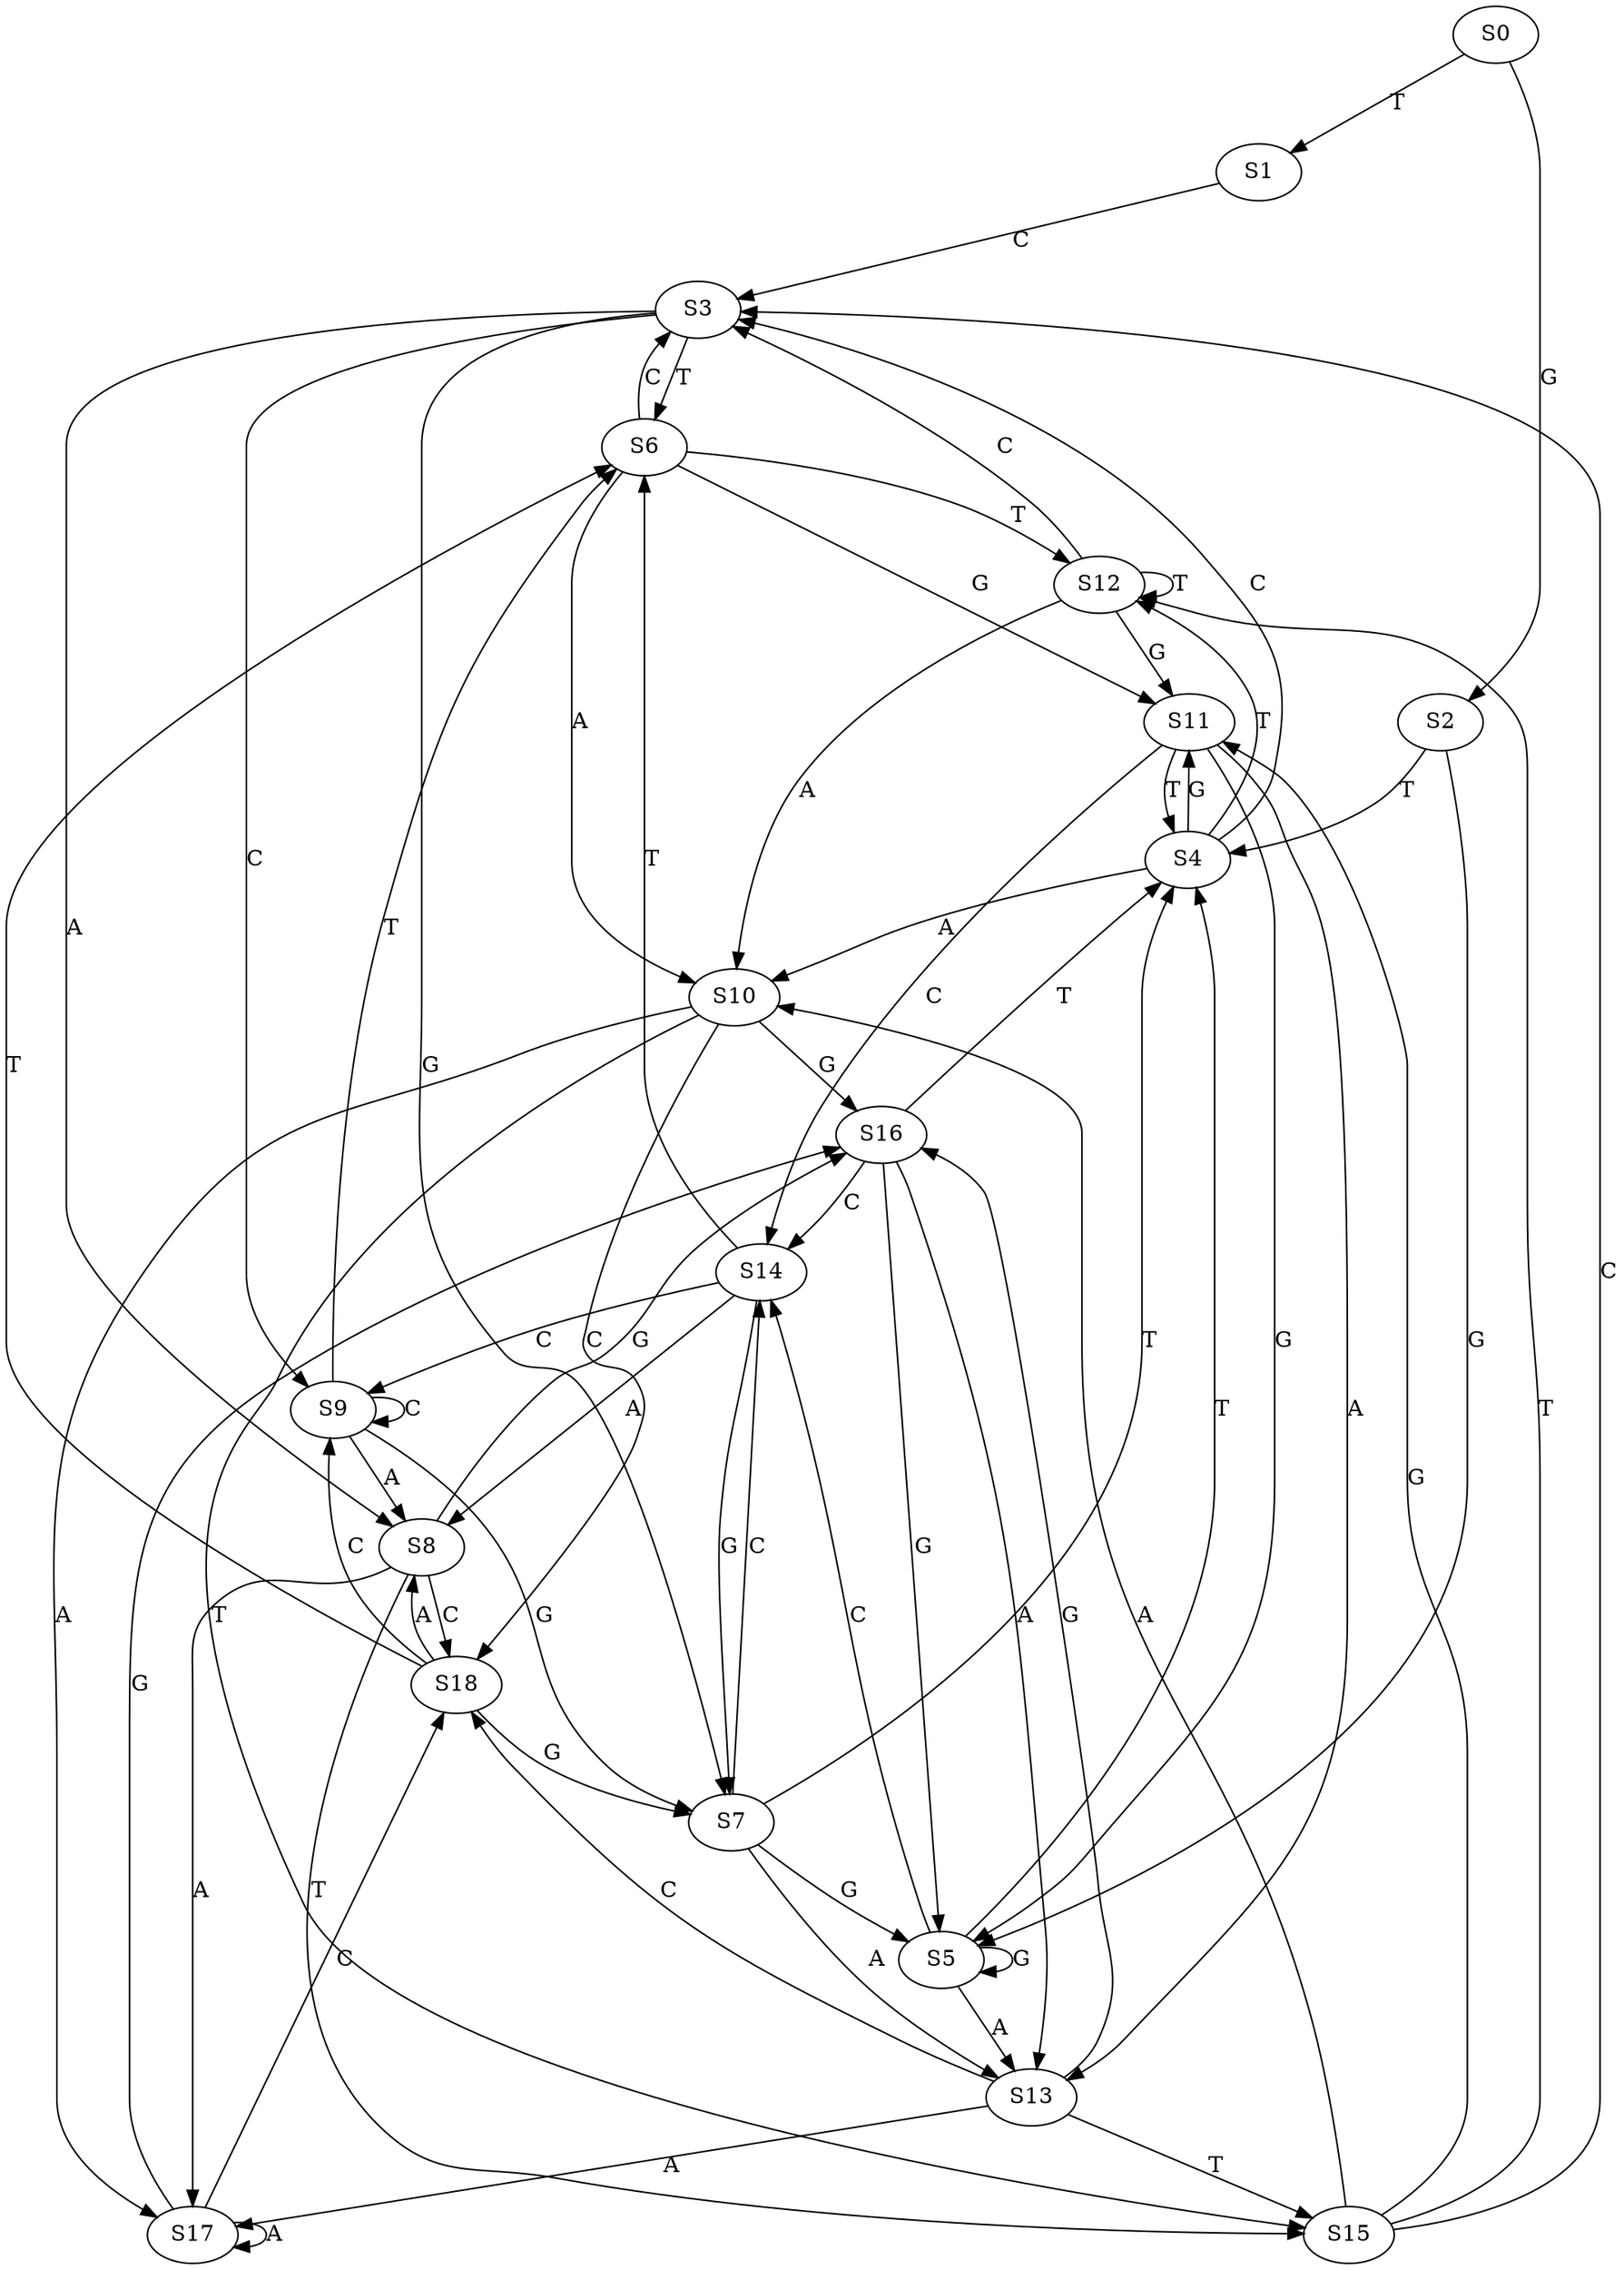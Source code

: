 strict digraph  {
	S0 -> S1 [ label = T ];
	S0 -> S2 [ label = G ];
	S1 -> S3 [ label = C ];
	S2 -> S4 [ label = T ];
	S2 -> S5 [ label = G ];
	S3 -> S6 [ label = T ];
	S3 -> S7 [ label = G ];
	S3 -> S8 [ label = A ];
	S3 -> S9 [ label = C ];
	S4 -> S10 [ label = A ];
	S4 -> S11 [ label = G ];
	S4 -> S3 [ label = C ];
	S4 -> S12 [ label = T ];
	S5 -> S4 [ label = T ];
	S5 -> S13 [ label = A ];
	S5 -> S5 [ label = G ];
	S5 -> S14 [ label = C ];
	S6 -> S10 [ label = A ];
	S6 -> S11 [ label = G ];
	S6 -> S3 [ label = C ];
	S6 -> S12 [ label = T ];
	S7 -> S5 [ label = G ];
	S7 -> S13 [ label = A ];
	S7 -> S4 [ label = T ];
	S7 -> S14 [ label = C ];
	S8 -> S15 [ label = T ];
	S8 -> S16 [ label = G ];
	S8 -> S17 [ label = A ];
	S8 -> S18 [ label = C ];
	S9 -> S7 [ label = G ];
	S9 -> S8 [ label = A ];
	S9 -> S9 [ label = C ];
	S9 -> S6 [ label = T ];
	S10 -> S17 [ label = A ];
	S10 -> S16 [ label = G ];
	S10 -> S18 [ label = C ];
	S10 -> S15 [ label = T ];
	S11 -> S13 [ label = A ];
	S11 -> S4 [ label = T ];
	S11 -> S5 [ label = G ];
	S11 -> S14 [ label = C ];
	S12 -> S3 [ label = C ];
	S12 -> S12 [ label = T ];
	S12 -> S11 [ label = G ];
	S12 -> S10 [ label = A ];
	S13 -> S18 [ label = C ];
	S13 -> S16 [ label = G ];
	S13 -> S17 [ label = A ];
	S13 -> S15 [ label = T ];
	S14 -> S8 [ label = A ];
	S14 -> S9 [ label = C ];
	S14 -> S6 [ label = T ];
	S14 -> S7 [ label = G ];
	S15 -> S10 [ label = A ];
	S15 -> S11 [ label = G ];
	S15 -> S12 [ label = T ];
	S15 -> S3 [ label = C ];
	S16 -> S13 [ label = A ];
	S16 -> S5 [ label = G ];
	S16 -> S4 [ label = T ];
	S16 -> S14 [ label = C ];
	S17 -> S17 [ label = A ];
	S17 -> S16 [ label = G ];
	S17 -> S18 [ label = C ];
	S18 -> S9 [ label = C ];
	S18 -> S6 [ label = T ];
	S18 -> S8 [ label = A ];
	S18 -> S7 [ label = G ];
}
